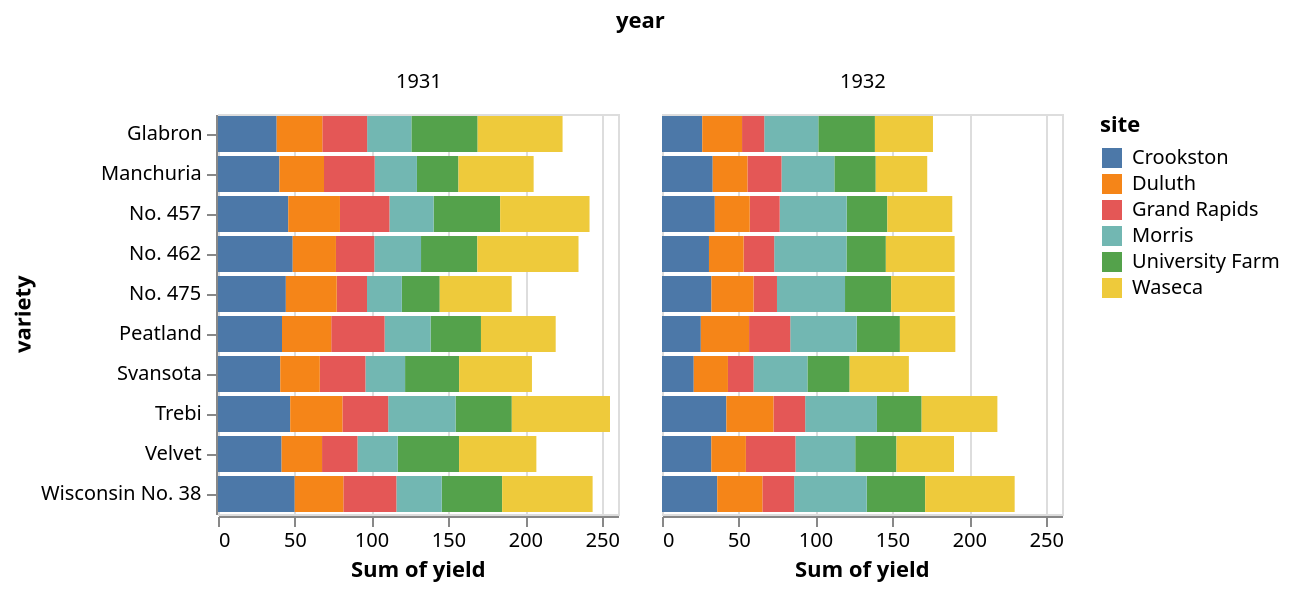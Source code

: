 {
  "$schema": "https://vega.github.io/schema/vega-lite/v2.json",
  "data": {
    "values": [
      {"yield":27,"variety":"Manchuria","year":1931,"site":"University Farm"},
      {"yield":48.86667,"variety":"Manchuria","year":1931,"site":"Waseca"},
      {"yield":27.43334,"variety":"Manchuria","year":1931,"site":"Morris"},
      {"yield":39.93333,"variety":"Manchuria","year":1931,"site":"Crookston"},
      {"yield":32.96667,"variety":"Manchuria","year":1931,"site":"Grand Rapids"},
      {"yield":28.96667,"variety":"Manchuria","year":1931,"site":"Duluth"},
      {"yield":43.06666,"variety":"Glabron","year":1931,"site":"University Farm"},
      {"yield":55.2,"variety":"Glabron","year":1931,"site":"Waseca"},
      {"yield":28.76667,"variety":"Glabron","year":1931,"site":"Morris"},
      {"yield":38.13333,"variety":"Glabron","year":1931,"site":"Crookston"},
      {"yield":29.13333,"variety":"Glabron","year":1931,"site":"Grand Rapids"},
      {"yield":29.66667,"variety":"Glabron","year":1931,"site":"Duluth"},
      {"yield":35.13333,"variety":"Svansota","year":1931,"site":"University Farm"},
      {"yield":47.33333,"variety":"Svansota","year":1931,"site":"Waseca"},
      {"yield":25.76667,"variety":"Svansota","year":1931,"site":"Morris"},
      {"yield":40.46667,"variety":"Svansota","year":1931,"site":"Crookston"},
      {"yield":29.66667,"variety":"Svansota","year":1931,"site":"Grand Rapids"},
      {"yield":25.7,"variety":"Svansota","year":1931,"site":"Duluth"},
      {"yield":39.9,"variety":"Velvet","year":1931,"site":"University Farm"},
      {"yield":50.23333,"variety":"Velvet","year":1931,"site":"Waseca"},
      {"yield":26.13333,"variety":"Velvet","year":1931,"site":"Morris"},
      {"yield":41.33333,"variety":"Velvet","year":1931,"site":"Crookston"},
      {"yield":23.03333,"variety":"Velvet","year":1931,"site":"Grand Rapids"},
      {"yield":26.3,"variety":"Velvet","year":1931,"site":"Duluth"},
      {"yield":36.56666,"variety":"Trebi","year":1931,"site":"University Farm"},
      {"yield":63.8333,"variety":"Trebi","year":1931,"site":"Waseca"},
      {"yield":43.76667,"variety":"Trebi","year":1931,"site":"Morris"},
      {"yield":46.93333,"variety":"Trebi","year":1931,"site":"Crookston"},
      {"yield":29.76667,"variety":"Trebi","year":1931,"site":"Grand Rapids"},
      {"yield":33.93333,"variety":"Trebi","year":1931,"site":"Duluth"},
      {"yield":43.26667,"variety":"No. 457","year":1931,"site":"University Farm"},
      {"yield":58.1,"variety":"No. 457","year":1931,"site":"Waseca"},
      {"yield":28.7,"variety":"No. 457","year":1931,"site":"Morris"},
      {"yield":45.66667,"variety":"No. 457","year":1931,"site":"Crookston"},
      {"yield":32.16667,"variety":"No. 457","year":1931,"site":"Grand Rapids"},
      {"yield":33.6,"variety":"No. 457","year":1931,"site":"Duluth"},
      {"yield":36.6,"variety":"No. 462","year":1931,"site":"University Farm"},
      {"yield":65.7667,"variety":"No. 462","year":1931,"site":"Waseca"},
      {"yield":30.36667,"variety":"No. 462","year":1931,"site":"Morris"},
      {"yield":48.56666,"variety":"No. 462","year":1931,"site":"Crookston"},
      {"yield":24.93334,"variety":"No. 462","year":1931,"site":"Grand Rapids"},
      {"yield":28.1,"variety":"No. 462","year":1931,"site":"Duluth"},
      {"yield":32.76667,"variety":"Peatland","year":1931,"site":"University Farm"},
      {"yield":48.56666,"variety":"Peatland","year":1931,"site":"Waseca"},
      {"yield":29.86667,"variety":"Peatland","year":1931,"site":"Morris"},
      {"yield":41.6,"variety":"Peatland","year":1931,"site":"Crookston"},
      {"yield":34.7,"variety":"Peatland","year":1931,"site":"Grand Rapids"},
      {"yield":32,"variety":"Peatland","year":1931,"site":"Duluth"},
      {"yield":24.66667,"variety":"No. 475","year":1931,"site":"University Farm"},
      {"yield":46.76667,"variety":"No. 475","year":1931,"site":"Waseca"},
      {"yield":22.6,"variety":"No. 475","year":1931,"site":"Morris"},
      {"yield":44.1,"variety":"No. 475","year":1931,"site":"Crookston"},
      {"yield":19.7,"variety":"No. 475","year":1931,"site":"Grand Rapids"},
      {"yield":33.06666,"variety":"No. 475","year":1931,"site":"Duluth"},
      {"yield":39.3,"variety":"Wisconsin No. 38","year":1931,"site":"University Farm"},
      {"yield":58.8,"variety":"Wisconsin No. 38","year":1931,"site":"Waseca"},
      {"yield":29.46667,"variety":"Wisconsin No. 38","year":1931,"site":"Morris"},
      {"yield":49.86667,"variety":"Wisconsin No. 38","year":1931,"site":"Crookston"},
      {"yield":34.46667,"variety":"Wisconsin No. 38","year":1931,"site":"Grand Rapids"},
      {"yield":31.6,"variety":"Wisconsin No. 38","year":1931,"site":"Duluth"},
      {"yield":26.9,"variety":"Manchuria","year":1932,"site":"University Farm"},
      {"yield":33.46667,"variety":"Manchuria","year":1932,"site":"Waseca"},
      {"yield":34.36666,"variety":"Manchuria","year":1932,"site":"Morris"},
      {"yield":32.96667,"variety":"Manchuria","year":1932,"site":"Crookston"},
      {"yield":22.13333,"variety":"Manchuria","year":1932,"site":"Grand Rapids"},
      {"yield":22.56667,"variety":"Manchuria","year":1932,"site":"Duluth"},
      {"yield":36.8,"variety":"Glabron","year":1932,"site":"University Farm"},
      {"yield":37.73333,"variety":"Glabron","year":1932,"site":"Waseca"},
      {"yield":35.13333,"variety":"Glabron","year":1932,"site":"Morris"},
      {"yield":26.16667,"variety":"Glabron","year":1932,"site":"Crookston"},
      {"yield":14.43333,"variety":"Glabron","year":1932,"site":"Grand Rapids"},
      {"yield":25.86667,"variety":"Glabron","year":1932,"site":"Duluth"},
      {"yield":27.43334,"variety":"Svansota","year":1932,"site":"University Farm"},
      {"yield":38.5,"variety":"Svansota","year":1932,"site":"Waseca"},
      {"yield":35.03333,"variety":"Svansota","year":1932,"site":"Morris"},
      {"yield":20.63333,"variety":"Svansota","year":1932,"site":"Crookston"},
      {"yield":16.63333,"variety":"Svansota","year":1932,"site":"Grand Rapids"},
      {"yield":22.23333,"variety":"Svansota","year":1932,"site":"Duluth"},
      {"yield":26.8,"variety":"Velvet","year":1932,"site":"University Farm"},
      {"yield":37.4,"variety":"Velvet","year":1932,"site":"Waseca"},
      {"yield":38.83333,"variety":"Velvet","year":1932,"site":"Morris"},
      {"yield":32.06666,"variety":"Velvet","year":1932,"site":"Crookston"},
      {"yield":32.23333,"variety":"Velvet","year":1932,"site":"Grand Rapids"},
      {"yield":22.46667,"variety":"Velvet","year":1932,"site":"Duluth"},
      {"yield":29.06667,"variety":"Trebi","year":1932,"site":"University Farm"},
      {"yield":49.2333,"variety":"Trebi","year":1932,"site":"Waseca"},
      {"yield":46.63333,"variety":"Trebi","year":1932,"site":"Morris"},
      {"yield":41.83333,"variety":"Trebi","year":1932,"site":"Crookston"},
      {"yield":20.63333,"variety":"Trebi","year":1932,"site":"Grand Rapids"},
      {"yield":30.6,"variety":"Trebi","year":1932,"site":"Duluth"},
      {"yield":26.43334,"variety":"No. 457","year":1932,"site":"University Farm"},
      {"yield":42.2,"variety":"No. 457","year":1932,"site":"Waseca"},
      {"yield":43.53334,"variety":"No. 457","year":1932,"site":"Morris"},
      {"yield":34.33333,"variety":"No. 457","year":1932,"site":"Crookston"},
      {"yield":19.46667,"variety":"No. 457","year":1932,"site":"Grand Rapids"},
      {"yield":22.7,"variety":"No. 457","year":1932,"site":"Duluth"},
      {"yield":25.56667,"variety":"No. 462","year":1932,"site":"University Farm"},
      {"yield":44.7,"variety":"No. 462","year":1932,"site":"Waseca"},
      {"yield":47,"variety":"No. 462","year":1932,"site":"Morris"},
      {"yield":30.53333,"variety":"No. 462","year":1932,"site":"Crookston"},
      {"yield":19.9,"variety":"No. 462","year":1932,"site":"Grand Rapids"},
      {"yield":22.5,"variety":"No. 462","year":1932,"site":"Duluth"},
      {"yield":28.06667,"variety":"Peatland","year":1932,"site":"University Farm"},
      {"yield":36.03333,"variety":"Peatland","year":1932,"site":"Waseca"},
      {"yield":43.2,"variety":"Peatland","year":1932,"site":"Morris"},
      {"yield":25.23333,"variety":"Peatland","year":1932,"site":"Crookston"},
      {"yield":26.76667,"variety":"Peatland","year":1932,"site":"Grand Rapids"},
      {"yield":31.36667,"variety":"Peatland","year":1932,"site":"Duluth"},
      {"yield":30,"variety":"No. 475","year":1932,"site":"University Farm"},
      {"yield":41.26667,"variety":"No. 475","year":1932,"site":"Waseca"},
      {"yield":44.23333,"variety":"No. 475","year":1932,"site":"Morris"},
      {"yield":32.13333,"variety":"No. 475","year":1932,"site":"Crookston"},
      {"yield":15.23333,"variety":"No. 475","year":1932,"site":"Grand Rapids"},
      {"yield":27.36667,"variety":"No. 475","year":1932,"site":"Duluth"},
      {"yield":38,"variety":"Wisconsin No. 38","year":1932,"site":"University Farm"},
      {"yield":58.16667,"variety":"Wisconsin No. 38","year":1932,"site":"Waseca"},
      {"yield":47.16667,"variety":"Wisconsin No. 38","year":1932,"site":"Morris"},
      {"yield":35.9,"variety":"Wisconsin No. 38","year":1932,"site":"Crookston"},
      {"yield":20.66667,"variety":"Wisconsin No. 38","year":1932,"site":"Grand Rapids"},
      {"yield":29.33333,"variety":"Wisconsin No. 38","year":1932,"site":"Duluth"}
    ]
  },
  "mark": "bar",
  "encoding": {
    "column": {"field": "year", "type": "ordinal"},
    "x": {"field": "yield", "type": "quantitative", "aggregate": "sum"},
    "y": {"field": "variety", "type": "nominal"},
    "color": {"field": "site", "type": "nominal"}
  }
}
